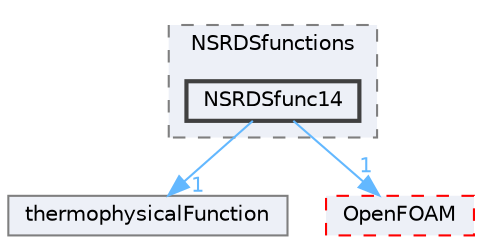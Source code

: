 digraph "src/thermophysicalModels/thermophysicalProperties/thermophysicalFunctions/NSRDSfunctions/NSRDSfunc14"
{
 // LATEX_PDF_SIZE
  bgcolor="transparent";
  edge [fontname=Helvetica,fontsize=10,labelfontname=Helvetica,labelfontsize=10];
  node [fontname=Helvetica,fontsize=10,shape=box,height=0.2,width=0.4];
  compound=true
  subgraph clusterdir_f2d58588419466b9268946ceebdff143 {
    graph [ bgcolor="#edf0f7", pencolor="grey50", label="NSRDSfunctions", fontname=Helvetica,fontsize=10 style="filled,dashed", URL="dir_f2d58588419466b9268946ceebdff143.html",tooltip=""]
  dir_f53c090ae86c17aff357233c9af89fcc [label="NSRDSfunc14", fillcolor="#edf0f7", color="grey25", style="filled,bold", URL="dir_f53c090ae86c17aff357233c9af89fcc.html",tooltip=""];
  }
  dir_0f4ae4fa6e44c33c97a6e041f534b271 [label="thermophysicalFunction", fillcolor="#edf0f7", color="grey50", style="filled", URL="dir_0f4ae4fa6e44c33c97a6e041f534b271.html",tooltip=""];
  dir_c5473ff19b20e6ec4dfe5c310b3778a8 [label="OpenFOAM", fillcolor="#edf0f7", color="red", style="filled,dashed", URL="dir_c5473ff19b20e6ec4dfe5c310b3778a8.html",tooltip=""];
  dir_f53c090ae86c17aff357233c9af89fcc->dir_0f4ae4fa6e44c33c97a6e041f534b271 [headlabel="1", labeldistance=1.5 headhref="dir_002616_004020.html" href="dir_002616_004020.html" color="steelblue1" fontcolor="steelblue1"];
  dir_f53c090ae86c17aff357233c9af89fcc->dir_c5473ff19b20e6ec4dfe5c310b3778a8 [headlabel="1", labeldistance=1.5 headhref="dir_002616_002695.html" href="dir_002616_002695.html" color="steelblue1" fontcolor="steelblue1"];
}
